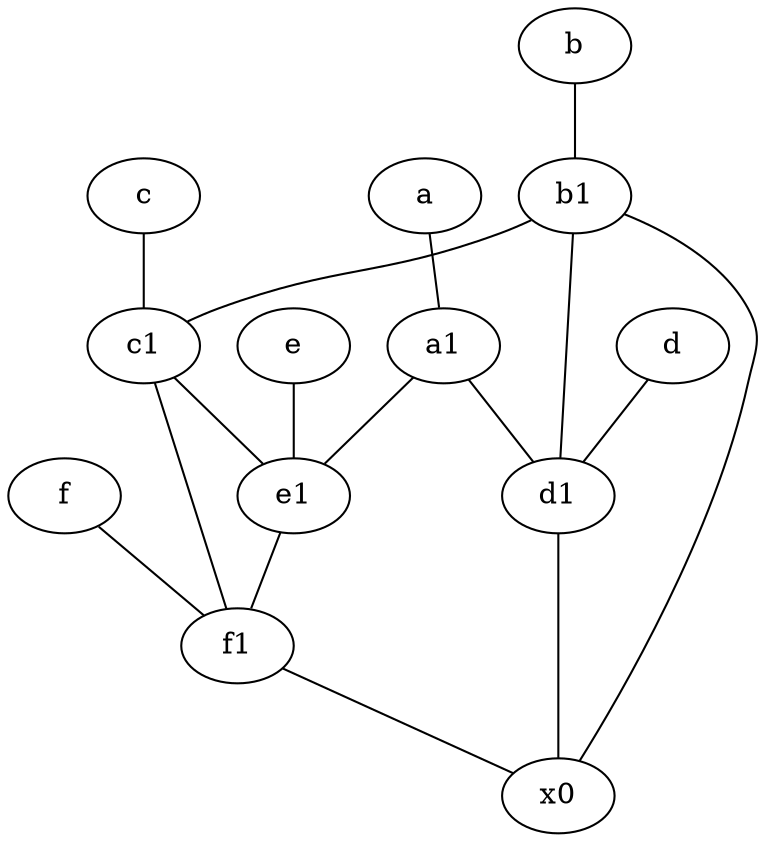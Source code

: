 graph {
	f1 [pos="3,8!"]
	a [pos="8,2!"]
	e [pos="7,9!"]
	c1 [pos="4.5,3!"]
	x0
	f [pos="3,9!"]
	a1 [pos="8,3!"]
	d1 [pos="3,5!"]
	b1 [pos="9,4!"]
	e1 [pos="7,7!"]
	b [pos="10,4!"]
	d [pos="2,5!"]
	c [pos="4.5,2!"]
	b1 -- c1
	c1 -- f1
	b1 -- x0
	b -- b1
	e1 -- f1
	a -- a1
	d1 -- x0
	c -- c1
	c1 -- e1
	f -- f1
	e -- e1
	f1 -- x0
	a1 -- e1
	d -- d1
	b1 -- d1
	a1 -- d1
}
